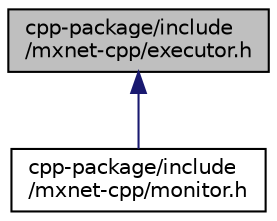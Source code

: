 digraph "cpp-package/include/mxnet-cpp/executor.h"
{
  edge [fontname="Helvetica",fontsize="10",labelfontname="Helvetica",labelfontsize="10"];
  node [fontname="Helvetica",fontsize="10",shape=record];
  Node1 [label="cpp-package/include\l/mxnet-cpp/executor.h",height=0.2,width=0.4,color="black", fillcolor="grey75", style="filled", fontcolor="black"];
  Node1 -> Node2 [dir="back",color="midnightblue",fontsize="10",style="solid",fontname="Helvetica"];
  Node2 [label="cpp-package/include\l/mxnet-cpp/monitor.h",height=0.2,width=0.4,color="black", fillcolor="white", style="filled",URL="$monitor_8h.html",tooltip="monitor definition "];
}
